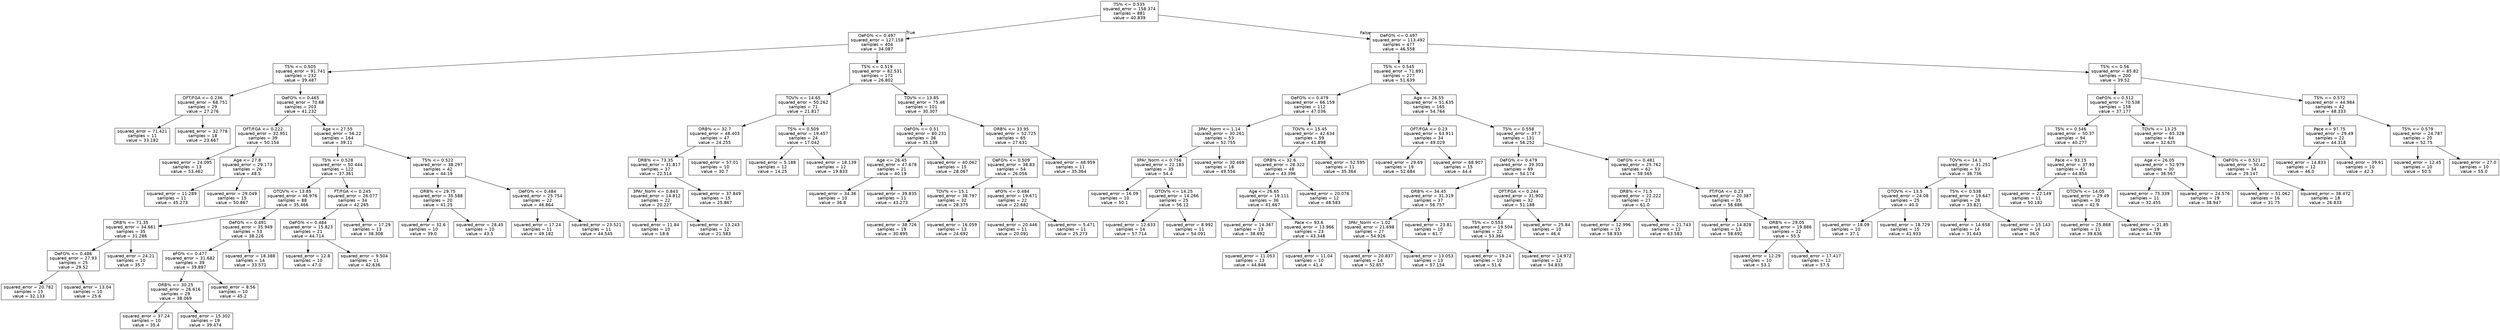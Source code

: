 digraph Tree {
node [shape=box, fontname="helvetica"] ;
edge [fontname="helvetica"] ;
0 [label="TS% <= 0.535\nsquared_error = 158.374\nsamples = 881\nvalue = 40.839"] ;
1 [label="OeFG% <= 0.497\nsquared_error = 127.158\nsamples = 404\nvalue = 34.087"] ;
0 -> 1 [labeldistance=2.5, labelangle=45, headlabel="True"] ;
2 [label="TS% <= 0.505\nsquared_error = 91.741\nsamples = 232\nvalue = 39.487"] ;
1 -> 2 ;
3 [label="OFT/FGA <= 0.236\nsquared_error = 68.751\nsamples = 29\nvalue = 27.276"] ;
2 -> 3 ;
4 [label="squared_error = 71.421\nsamples = 11\nvalue = 33.182"] ;
3 -> 4 ;
5 [label="squared_error = 32.778\nsamples = 18\nvalue = 23.667"] ;
3 -> 5 ;
6 [label="OeFG% <= 0.465\nsquared_error = 70.68\nsamples = 203\nvalue = 41.232"] ;
2 -> 6 ;
7 [label="OFT/FGA <= 0.222\nsquared_error = 32.951\nsamples = 39\nvalue = 50.154"] ;
6 -> 7 ;
8 [label="squared_error = 24.095\nsamples = 13\nvalue = 53.462"] ;
7 -> 8 ;
9 [label="Age <= 27.8\nsquared_error = 29.173\nsamples = 26\nvalue = 48.5"] ;
7 -> 9 ;
10 [label="squared_error = 11.289\nsamples = 11\nvalue = 45.273"] ;
9 -> 10 ;
11 [label="squared_error = 29.049\nsamples = 15\nvalue = 50.867"] ;
9 -> 11 ;
12 [label="Age <= 27.55\nsquared_error = 56.22\nsamples = 164\nvalue = 39.11"] ;
6 -> 12 ;
13 [label="TS% <= 0.528\nsquared_error = 50.444\nsamples = 122\nvalue = 37.361"] ;
12 -> 13 ;
14 [label="OTOV% <= 13.85\nsquared_error = 46.976\nsamples = 88\nvalue = 35.466"] ;
13 -> 14 ;
15 [label="DRB% <= 71.35\nsquared_error = 34.661\nsamples = 35\nvalue = 31.286"] ;
14 -> 15 ;
16 [label="OeFG% <= 0.486\nsquared_error = 27.93\nsamples = 25\nvalue = 29.52"] ;
15 -> 16 ;
17 [label="squared_error = 20.782\nsamples = 15\nvalue = 32.133"] ;
16 -> 17 ;
18 [label="squared_error = 13.04\nsamples = 10\nvalue = 25.6"] ;
16 -> 18 ;
19 [label="squared_error = 24.21\nsamples = 10\nvalue = 35.7"] ;
15 -> 19 ;
20 [label="OeFG% <= 0.491\nsquared_error = 35.949\nsamples = 53\nvalue = 38.226"] ;
14 -> 20 ;
21 [label="eFG% <= 0.477\nsquared_error = 31.682\nsamples = 39\nvalue = 39.897"] ;
20 -> 21 ;
22 [label="ORB% <= 30.25\nsquared_error = 26.616\nsamples = 29\nvalue = 38.069"] ;
21 -> 22 ;
23 [label="squared_error = 37.24\nsamples = 10\nvalue = 35.4"] ;
22 -> 23 ;
24 [label="squared_error = 15.302\nsamples = 19\nvalue = 39.474"] ;
22 -> 24 ;
25 [label="squared_error = 8.56\nsamples = 10\nvalue = 45.2"] ;
21 -> 25 ;
26 [label="squared_error = 18.388\nsamples = 14\nvalue = 33.571"] ;
20 -> 26 ;
27 [label="FT/FGA <= 0.245\nsquared_error = 26.077\nsamples = 34\nvalue = 42.265"] ;
13 -> 27 ;
28 [label="OeFG% <= 0.484\nsquared_error = 15.823\nsamples = 21\nvalue = 44.714"] ;
27 -> 28 ;
29 [label="squared_error = 12.8\nsamples = 10\nvalue = 47.0"] ;
28 -> 29 ;
30 [label="squared_error = 9.504\nsamples = 11\nvalue = 42.636"] ;
28 -> 30 ;
31 [label="squared_error = 17.29\nsamples = 13\nvalue = 38.308"] ;
27 -> 31 ;
32 [label="TS% <= 0.522\nsquared_error = 38.297\nsamples = 42\nvalue = 44.19"] ;
12 -> 32 ;
33 [label="ORB% <= 29.75\nsquared_error = 35.588\nsamples = 20\nvalue = 41.25"] ;
32 -> 33 ;
34 [label="squared_error = 32.6\nsamples = 10\nvalue = 39.0"] ;
33 -> 34 ;
35 [label="squared_error = 28.45\nsamples = 10\nvalue = 43.5"] ;
33 -> 35 ;
36 [label="OeFG% <= 0.484\nsquared_error = 25.754\nsamples = 22\nvalue = 46.864"] ;
32 -> 36 ;
37 [label="squared_error = 17.24\nsamples = 11\nvalue = 49.182"] ;
36 -> 37 ;
38 [label="squared_error = 23.521\nsamples = 11\nvalue = 44.545"] ;
36 -> 38 ;
39 [label="TS% <= 0.519\nsquared_error = 82.531\nsamples = 172\nvalue = 26.802"] ;
1 -> 39 ;
40 [label="TOV% <= 14.65\nsquared_error = 50.262\nsamples = 71\nvalue = 21.817"] ;
39 -> 40 ;
41 [label="ORB% <= 32.7\nsquared_error = 48.403\nsamples = 47\nvalue = 24.255"] ;
40 -> 41 ;
42 [label="DRB% <= 73.35\nsquared_error = 31.817\nsamples = 37\nvalue = 22.514"] ;
41 -> 42 ;
43 [label="3PAr_Norm <= 0.843\nsquared_error = 14.812\nsamples = 22\nvalue = 20.227"] ;
42 -> 43 ;
44 [label="squared_error = 11.84\nsamples = 10\nvalue = 18.6"] ;
43 -> 44 ;
45 [label="squared_error = 13.243\nsamples = 12\nvalue = 21.583"] ;
43 -> 45 ;
46 [label="squared_error = 37.849\nsamples = 15\nvalue = 25.867"] ;
42 -> 46 ;
47 [label="squared_error = 57.01\nsamples = 10\nvalue = 30.7"] ;
41 -> 47 ;
48 [label="TS% <= 0.509\nsquared_error = 19.457\nsamples = 24\nvalue = 17.042"] ;
40 -> 48 ;
49 [label="squared_error = 5.188\nsamples = 12\nvalue = 14.25"] ;
48 -> 49 ;
50 [label="squared_error = 18.139\nsamples = 12\nvalue = 19.833"] ;
48 -> 50 ;
51 [label="TOV% <= 13.85\nsquared_error = 75.46\nsamples = 101\nvalue = 30.307"] ;
39 -> 51 ;
52 [label="OeFG% <= 0.51\nsquared_error = 80.231\nsamples = 36\nvalue = 35.139"] ;
51 -> 52 ;
53 [label="Age <= 26.45\nsquared_error = 47.678\nsamples = 21\nvalue = 40.19"] ;
52 -> 53 ;
54 [label="squared_error = 34.36\nsamples = 10\nvalue = 36.8"] ;
53 -> 54 ;
55 [label="squared_error = 39.835\nsamples = 11\nvalue = 43.273"] ;
53 -> 55 ;
56 [label="squared_error = 40.062\nsamples = 15\nvalue = 28.067"] ;
52 -> 56 ;
57 [label="ORB% <= 33.95\nsquared_error = 52.725\nsamples = 65\nvalue = 27.631"] ;
51 -> 57 ;
58 [label="OeFG% <= 0.509\nsquared_error = 38.83\nsamples = 54\nvalue = 26.056"] ;
57 -> 58 ;
59 [label="TOV% <= 15.1\nsquared_error = 38.797\nsamples = 32\nvalue = 28.375"] ;
58 -> 59 ;
60 [label="squared_error = 38.726\nsamples = 19\nvalue = 30.895"] ;
59 -> 60 ;
61 [label="squared_error = 16.059\nsamples = 13\nvalue = 24.692"] ;
59 -> 61 ;
62 [label="eFG% <= 0.484\nsquared_error = 19.671\nsamples = 22\nvalue = 22.682"] ;
58 -> 62 ;
63 [label="squared_error = 20.446\nsamples = 11\nvalue = 20.091"] ;
62 -> 63 ;
64 [label="squared_error = 5.471\nsamples = 11\nvalue = 25.273"] ;
62 -> 64 ;
65 [label="squared_error = 48.959\nsamples = 11\nvalue = 35.364"] ;
57 -> 65 ;
66 [label="OeFG% <= 0.497\nsquared_error = 113.492\nsamples = 477\nvalue = 46.558"] ;
0 -> 66 [labeldistance=2.5, labelangle=-45, headlabel="False"] ;
67 [label="TS% <= 0.545\nsquared_error = 71.891\nsamples = 277\nvalue = 51.639"] ;
66 -> 67 ;
68 [label="OeFG% <= 0.479\nsquared_error = 66.159\nsamples = 112\nvalue = 47.036"] ;
67 -> 68 ;
69 [label="3PAr_Norm <= 1.14\nsquared_error = 30.261\nsamples = 53\nvalue = 52.755"] ;
68 -> 69 ;
70 [label="3PAr_Norm <= 0.756\nsquared_error = 22.183\nsamples = 35\nvalue = 54.4"] ;
69 -> 70 ;
71 [label="squared_error = 16.09\nsamples = 10\nvalue = 50.1"] ;
70 -> 71 ;
72 [label="OTOV% <= 14.25\nsquared_error = 14.266\nsamples = 25\nvalue = 56.12"] ;
70 -> 72 ;
73 [label="squared_error = 12.633\nsamples = 14\nvalue = 57.714"] ;
72 -> 73 ;
74 [label="squared_error = 8.992\nsamples = 11\nvalue = 54.091"] ;
72 -> 74 ;
75 [label="squared_error = 30.469\nsamples = 18\nvalue = 49.556"] ;
69 -> 75 ;
76 [label="TOV% <= 15.45\nsquared_error = 42.634\nsamples = 59\nvalue = 41.898"] ;
68 -> 76 ;
77 [label="ORB% <= 32.6\nsquared_error = 28.322\nsamples = 48\nvalue = 43.396"] ;
76 -> 77 ;
78 [label="Age <= 26.65\nsquared_error = 19.111\nsamples = 36\nvalue = 41.667"] ;
77 -> 78 ;
79 [label="squared_error = 14.367\nsamples = 13\nvalue = 38.692"] ;
78 -> 79 ;
80 [label="Pace <= 93.6\nsquared_error = 13.966\nsamples = 23\nvalue = 43.348"] ;
78 -> 80 ;
81 [label="squared_error = 11.053\nsamples = 13\nvalue = 44.846"] ;
80 -> 81 ;
82 [label="squared_error = 11.04\nsamples = 10\nvalue = 41.4"] ;
80 -> 82 ;
83 [label="squared_error = 20.076\nsamples = 12\nvalue = 48.583"] ;
77 -> 83 ;
84 [label="squared_error = 52.595\nsamples = 11\nvalue = 35.364"] ;
76 -> 84 ;
85 [label="Age <= 26.55\nsquared_error = 51.635\nsamples = 165\nvalue = 54.764"] ;
67 -> 85 ;
86 [label="OFT/FGA <= 0.23\nsquared_error = 63.911\nsamples = 34\nvalue = 49.029"] ;
85 -> 86 ;
87 [label="squared_error = 29.69\nsamples = 19\nvalue = 52.684"] ;
86 -> 87 ;
88 [label="squared_error = 68.907\nsamples = 15\nvalue = 44.4"] ;
86 -> 88 ;
89 [label="TS% <= 0.558\nsquared_error = 37.7\nsamples = 131\nvalue = 56.252"] ;
85 -> 89 ;
90 [label="OeFG% <= 0.479\nsquared_error = 39.303\nsamples = 69\nvalue = 54.174"] ;
89 -> 90 ;
91 [label="ORB% <= 34.45\nsquared_error = 31.319\nsamples = 37\nvalue = 56.757"] ;
90 -> 91 ;
92 [label="3PAr_Norm <= 1.02\nsquared_error = 21.698\nsamples = 27\nvalue = 54.926"] ;
91 -> 92 ;
93 [label="squared_error = 20.837\nsamples = 14\nvalue = 52.857"] ;
92 -> 93 ;
94 [label="squared_error = 13.053\nsamples = 13\nvalue = 57.154"] ;
92 -> 94 ;
95 [label="squared_error = 23.81\nsamples = 10\nvalue = 61.7"] ;
91 -> 95 ;
96 [label="OFT/FGA <= 0.244\nsquared_error = 31.902\nsamples = 32\nvalue = 51.188"] ;
90 -> 96 ;
97 [label="TS% <= 0.553\nsquared_error = 19.504\nsamples = 22\nvalue = 53.364"] ;
96 -> 97 ;
98 [label="squared_error = 19.24\nsamples = 10\nvalue = 51.6"] ;
97 -> 98 ;
99 [label="squared_error = 14.972\nsamples = 12\nvalue = 54.833"] ;
97 -> 99 ;
100 [label="squared_error = 25.84\nsamples = 10\nvalue = 46.4"] ;
96 -> 100 ;
101 [label="OeFG% <= 0.481\nsquared_error = 25.762\nsamples = 62\nvalue = 58.565"] ;
89 -> 101 ;
102 [label="DRB% <= 71.5\nsquared_error = 22.222\nsamples = 27\nvalue = 61.0"] ;
101 -> 102 ;
103 [label="squared_error = 12.996\nsamples = 15\nvalue = 58.933"] ;
102 -> 103 ;
104 [label="squared_error = 21.743\nsamples = 12\nvalue = 63.583"] ;
102 -> 104 ;
105 [label="FT/FGA <= 0.23\nsquared_error = 20.387\nsamples = 35\nvalue = 56.686"] ;
101 -> 105 ;
106 [label="squared_error = 14.828\nsamples = 13\nvalue = 58.692"] ;
105 -> 106 ;
107 [label="ORB% <= 29.05\nsquared_error = 19.886\nsamples = 22\nvalue = 55.5"] ;
105 -> 107 ;
108 [label="squared_error = 12.29\nsamples = 10\nvalue = 53.1"] ;
107 -> 108 ;
109 [label="squared_error = 17.417\nsamples = 12\nvalue = 57.5"] ;
107 -> 109 ;
110 [label="TS% <= 0.56\nsquared_error = 85.82\nsamples = 200\nvalue = 39.52"] ;
66 -> 110 ;
111 [label="OeFG% <= 0.512\nsquared_error = 70.538\nsamples = 158\nvalue = 37.177"] ;
110 -> 111 ;
112 [label="TS% <= 0.546\nsquared_error = 50.37\nsamples = 94\nvalue = 40.277"] ;
111 -> 112 ;
113 [label="TOV% <= 14.1\nsquared_error = 31.251\nsamples = 53\nvalue = 36.736"] ;
112 -> 113 ;
114 [label="OTOV% <= 13.5\nsquared_error = 24.08\nsamples = 25\nvalue = 40.0"] ;
113 -> 114 ;
115 [label="squared_error = 18.09\nsamples = 10\nvalue = 37.1"] ;
114 -> 115 ;
116 [label="squared_error = 18.729\nsamples = 15\nvalue = 41.933"] ;
114 -> 116 ;
117 [label="TS% <= 0.538\nsquared_error = 19.647\nsamples = 28\nvalue = 33.821"] ;
113 -> 117 ;
118 [label="squared_error = 14.658\nsamples = 14\nvalue = 31.643"] ;
117 -> 118 ;
119 [label="squared_error = 15.143\nsamples = 14\nvalue = 36.0"] ;
117 -> 119 ;
120 [label="Pace <= 93.15\nsquared_error = 37.93\nsamples = 41\nvalue = 44.854"] ;
112 -> 120 ;
121 [label="squared_error = 22.149\nsamples = 11\nvalue = 50.182"] ;
120 -> 121 ;
122 [label="OTOV% <= 14.05\nsquared_error = 29.49\nsamples = 30\nvalue = 42.9"] ;
120 -> 122 ;
123 [label="squared_error = 25.868\nsamples = 11\nvalue = 39.636"] ;
122 -> 123 ;
124 [label="squared_error = 21.85\nsamples = 19\nvalue = 44.789"] ;
122 -> 124 ;
125 [label="TOV% <= 13.25\nsquared_error = 65.328\nsamples = 64\nvalue = 32.625"] ;
111 -> 125 ;
126 [label="Age <= 26.05\nsquared_error = 52.979\nsamples = 30\nvalue = 36.567"] ;
125 -> 126 ;
127 [label="squared_error = 75.339\nsamples = 11\nvalue = 32.455"] ;
126 -> 127 ;
128 [label="squared_error = 24.576\nsamples = 19\nvalue = 38.947"] ;
126 -> 128 ;
129 [label="OeFG% <= 0.521\nsquared_error = 50.42\nsamples = 34\nvalue = 29.147"] ;
125 -> 129 ;
130 [label="squared_error = 51.062\nsamples = 16\nvalue = 31.75"] ;
129 -> 130 ;
131 [label="squared_error = 38.472\nsamples = 18\nvalue = 26.833"] ;
129 -> 131 ;
132 [label="TS% <= 0.572\nsquared_error = 44.984\nsamples = 42\nvalue = 48.333"] ;
110 -> 132 ;
133 [label="Pace <= 97.75\nsquared_error = 29.49\nsamples = 22\nvalue = 44.318"] ;
132 -> 133 ;
134 [label="squared_error = 14.833\nsamples = 12\nvalue = 46.0"] ;
133 -> 134 ;
135 [label="squared_error = 39.61\nsamples = 10\nvalue = 42.3"] ;
133 -> 135 ;
136 [label="TS% <= 0.579\nsquared_error = 24.787\nsamples = 20\nvalue = 52.75"] ;
132 -> 136 ;
137 [label="squared_error = 12.45\nsamples = 10\nvalue = 50.5"] ;
136 -> 137 ;
138 [label="squared_error = 27.0\nsamples = 10\nvalue = 55.0"] ;
136 -> 138 ;
}